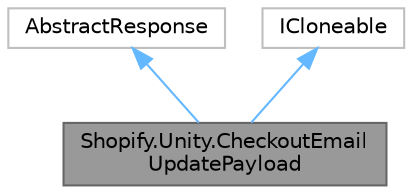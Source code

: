 digraph "Shopify.Unity.CheckoutEmailUpdatePayload"
{
 // LATEX_PDF_SIZE
  bgcolor="transparent";
  edge [fontname=Helvetica,fontsize=10,labelfontname=Helvetica,labelfontsize=10];
  node [fontname=Helvetica,fontsize=10,shape=box,height=0.2,width=0.4];
  Node1 [id="Node000001",label="Shopify.Unity.CheckoutEmail\lUpdatePayload",height=0.2,width=0.4,color="gray40", fillcolor="grey60", style="filled", fontcolor="black",tooltip="Return type for checkoutEmailUpdate mutation."];
  Node2 -> Node1 [id="edge1_Node000001_Node000002",dir="back",color="steelblue1",style="solid",tooltip=" "];
  Node2 [id="Node000002",label="AbstractResponse",height=0.2,width=0.4,color="grey75", fillcolor="white", style="filled",URL="$class_shopify_1_1_unity_1_1_s_d_k_1_1_abstract_response.html",tooltip=" "];
  Node3 -> Node1 [id="edge2_Node000001_Node000003",dir="back",color="steelblue1",style="solid",tooltip=" "];
  Node3 [id="Node000003",label="ICloneable",height=0.2,width=0.4,color="grey75", fillcolor="white", style="filled",tooltip=" "];
}

